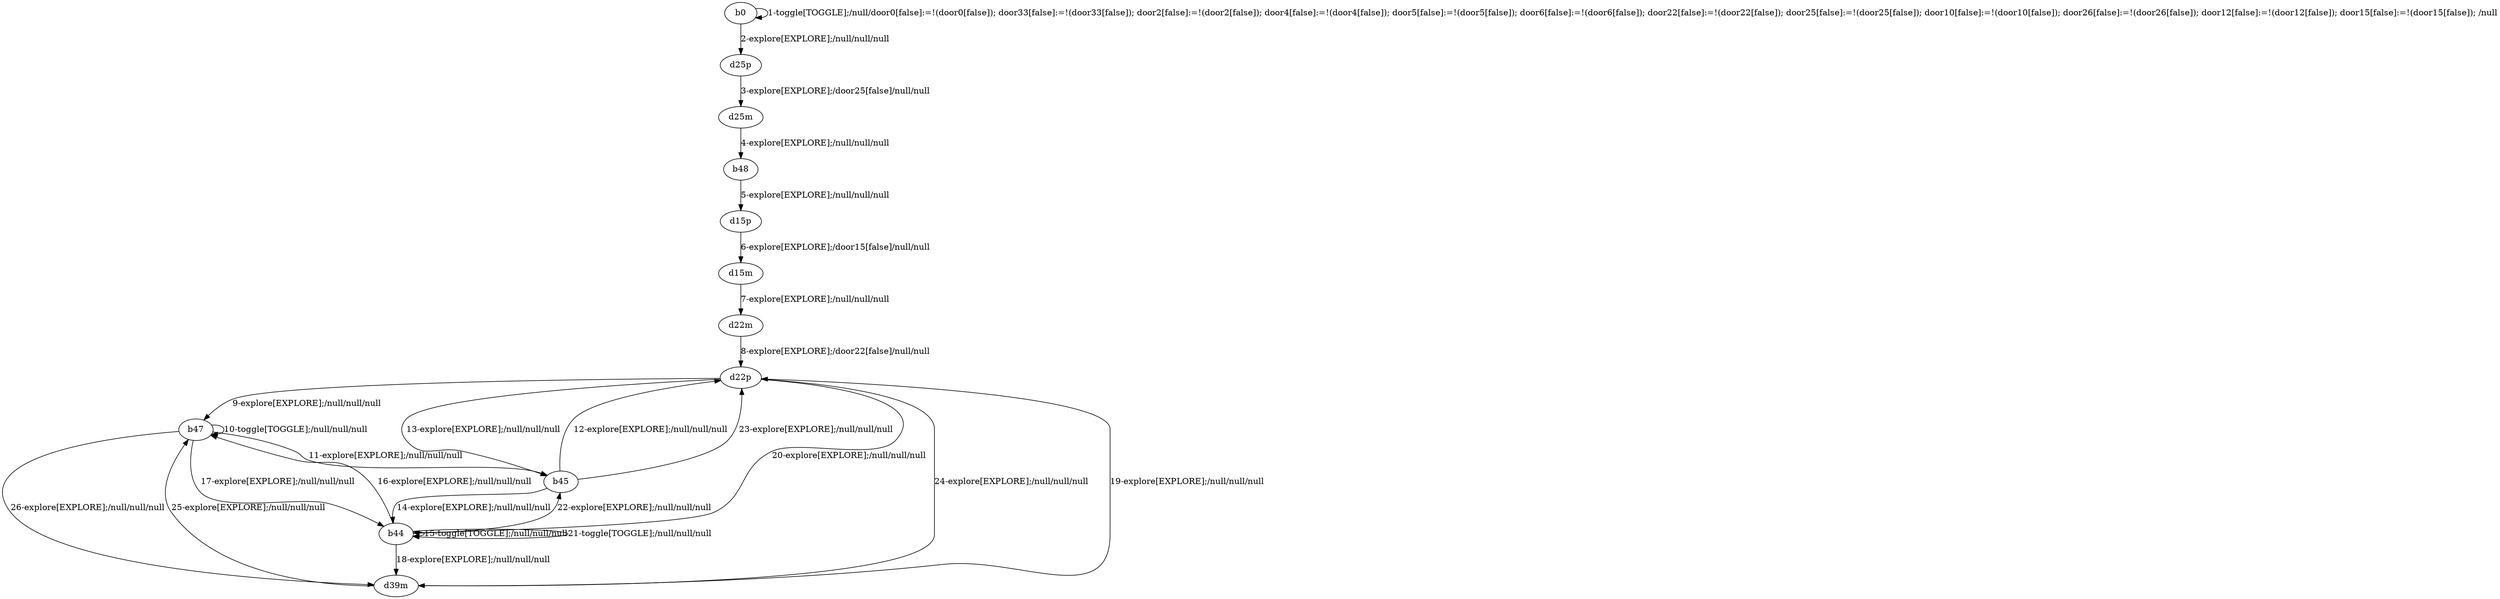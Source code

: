 # Total number of goals covered by this test: 2
# b47 --> b47
# b47 --> b45

digraph g {
"b0" -> "b0" [label = "1-toggle[TOGGLE];/null/door0[false]:=!(door0[false]); door33[false]:=!(door33[false]); door2[false]:=!(door2[false]); door4[false]:=!(door4[false]); door5[false]:=!(door5[false]); door6[false]:=!(door6[false]); door22[false]:=!(door22[false]); door25[false]:=!(door25[false]); door10[false]:=!(door10[false]); door26[false]:=!(door26[false]); door12[false]:=!(door12[false]); door15[false]:=!(door15[false]); /null"];
"b0" -> "d25p" [label = "2-explore[EXPLORE];/null/null/null"];
"d25p" -> "d25m" [label = "3-explore[EXPLORE];/door25[false]/null/null"];
"d25m" -> "b48" [label = "4-explore[EXPLORE];/null/null/null"];
"b48" -> "d15p" [label = "5-explore[EXPLORE];/null/null/null"];
"d15p" -> "d15m" [label = "6-explore[EXPLORE];/door15[false]/null/null"];
"d15m" -> "d22m" [label = "7-explore[EXPLORE];/null/null/null"];
"d22m" -> "d22p" [label = "8-explore[EXPLORE];/door22[false]/null/null"];
"d22p" -> "b47" [label = "9-explore[EXPLORE];/null/null/null"];
"b47" -> "b47" [label = "10-toggle[TOGGLE];/null/null/null"];
"b47" -> "b45" [label = "11-explore[EXPLORE];/null/null/null"];
"b45" -> "d22p" [label = "12-explore[EXPLORE];/null/null/null"];
"d22p" -> "b45" [label = "13-explore[EXPLORE];/null/null/null"];
"b45" -> "b44" [label = "14-explore[EXPLORE];/null/null/null"];
"b44" -> "b44" [label = "15-toggle[TOGGLE];/null/null/null"];
"b44" -> "b47" [label = "16-explore[EXPLORE];/null/null/null"];
"b47" -> "b44" [label = "17-explore[EXPLORE];/null/null/null"];
"b44" -> "d39m" [label = "18-explore[EXPLORE];/null/null/null"];
"d39m" -> "d22p" [label = "19-explore[EXPLORE];/null/null/null"];
"d22p" -> "b44" [label = "20-explore[EXPLORE];/null/null/null"];
"b44" -> "b44" [label = "21-toggle[TOGGLE];/null/null/null"];
"b44" -> "b45" [label = "22-explore[EXPLORE];/null/null/null"];
"b45" -> "d22p" [label = "23-explore[EXPLORE];/null/null/null"];
"d22p" -> "d39m" [label = "24-explore[EXPLORE];/null/null/null"];
"d39m" -> "b47" [label = "25-explore[EXPLORE];/null/null/null"];
"b47" -> "d39m" [label = "26-explore[EXPLORE];/null/null/null"];
}